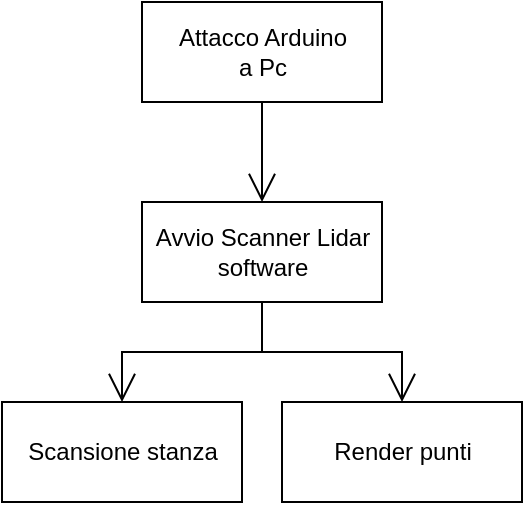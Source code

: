 <mxfile version="14.6.10" type="device"><diagram id="5fXI3OXuaFdGKBF-YH2c" name="Page-1"><mxGraphModel dx="1185" dy="635" grid="1" gridSize="10" guides="1" tooltips="1" connect="1" arrows="1" fold="1" page="1" pageScale="1" pageWidth="827" pageHeight="1169" math="0" shadow="0"><root><mxCell id="0"/><mxCell id="1" parent="0"/><mxCell id="L5I_nPlu52k-AMV51Ok5-1" value="Avvio Scanner Lidar &lt;br&gt;software" style="html=1;" vertex="1" parent="1"><mxGeometry x="170" y="180" width="120" height="50" as="geometry"/></mxCell><mxCell id="L5I_nPlu52k-AMV51Ok5-2" value="Scansione stanza" style="html=1;" vertex="1" parent="1"><mxGeometry x="100" y="280" width="120" height="50" as="geometry"/></mxCell><mxCell id="L5I_nPlu52k-AMV51Ok5-3" value="Render punti" style="html=1;" vertex="1" parent="1"><mxGeometry x="240" y="280" width="120" height="50" as="geometry"/></mxCell><mxCell id="L5I_nPlu52k-AMV51Ok5-4" value="" style="endArrow=open;endFill=1;endSize=12;html=1;rounded=0;edgeStyle=orthogonalEdgeStyle;exitX=0.5;exitY=1;exitDx=0;exitDy=0;entryX=0.5;entryY=0;entryDx=0;entryDy=0;" edge="1" parent="1" source="L5I_nPlu52k-AMV51Ok5-1" target="L5I_nPlu52k-AMV51Ok5-2"><mxGeometry width="160" relative="1" as="geometry"><mxPoint x="160" y="520" as="sourcePoint"/><mxPoint x="160" y="280" as="targetPoint"/></mxGeometry></mxCell><mxCell id="L5I_nPlu52k-AMV51Ok5-5" value="" style="endArrow=open;endFill=1;endSize=12;html=1;rounded=0;edgeStyle=orthogonalEdgeStyle;exitX=0.5;exitY=1;exitDx=0;exitDy=0;entryX=0.5;entryY=0;entryDx=0;entryDy=0;" edge="1" parent="1" source="L5I_nPlu52k-AMV51Ok5-1" target="L5I_nPlu52k-AMV51Ok5-3"><mxGeometry width="160" relative="1" as="geometry"><mxPoint x="170" y="240" as="sourcePoint"/><mxPoint x="170" y="290" as="targetPoint"/></mxGeometry></mxCell><mxCell id="L5I_nPlu52k-AMV51Ok5-6" value="Attacco Arduino&lt;br&gt;a Pc" style="html=1;" vertex="1" parent="1"><mxGeometry x="170" y="80" width="120" height="50" as="geometry"/></mxCell><mxCell id="L5I_nPlu52k-AMV51Ok5-7" value="" style="endArrow=open;endFill=1;endSize=12;html=1;rounded=0;edgeStyle=orthogonalEdgeStyle;exitX=0.5;exitY=1;exitDx=0;exitDy=0;entryX=0.5;entryY=0;entryDx=0;entryDy=0;" edge="1" parent="1" source="L5I_nPlu52k-AMV51Ok5-6" target="L5I_nPlu52k-AMV51Ok5-1"><mxGeometry width="160" relative="1" as="geometry"><mxPoint x="240" y="210" as="sourcePoint"/><mxPoint x="240" y="260" as="targetPoint"/></mxGeometry></mxCell></root></mxGraphModel></diagram></mxfile>